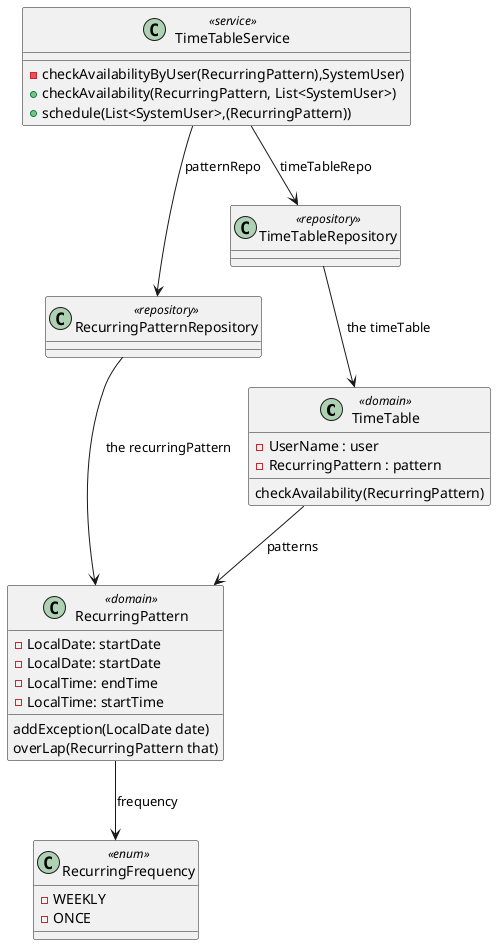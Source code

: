 @startuml

class TimeTable <<domain>>{
- UserName : user
- RecurringPattern : pattern
}

class RecurringPattern <<domain>>{
- LocalDate: startDate
- LocalDate: startDate
- LocalTime: endTime
- LocalTime: startTime
}

class RecurringFrequency<<enum>>{
- WEEKLY
- ONCE
}

class RecurringPatternRepository <<repository>>
class TimeTableRepository <<repository>>
class TimeTableService <<service>>{
- checkAvailabilityByUser(RecurringPattern),SystemUser)
+ checkAvailability(RecurringPattern, List<SystemUser>)
+ schedule(List<SystemUser>,(RecurringPattern))
}

TimeTable --> RecurringPattern : patterns
TimeTable : checkAvailability(RecurringPattern)


TimeTableService --> RecurringPatternRepository :patternRepo
TimeTableService --> TimeTableRepository :timeTableRepo

RecurringPatternRepository --> RecurringPattern : the recurringPattern
RecurringPattern --> RecurringFrequency : frequency
RecurringPattern : addException(LocalDate date)
RecurringPattern : overLap(RecurringPattern that)

TimeTableRepository --> TimeTable: the timeTable


@enduml
